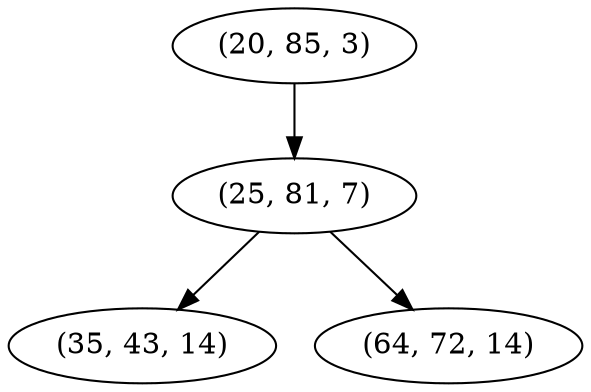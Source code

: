 digraph tree {
    "(20, 85, 3)";
    "(25, 81, 7)";
    "(35, 43, 14)";
    "(64, 72, 14)";
    "(20, 85, 3)" -> "(25, 81, 7)";
    "(25, 81, 7)" -> "(35, 43, 14)";
    "(25, 81, 7)" -> "(64, 72, 14)";
}
